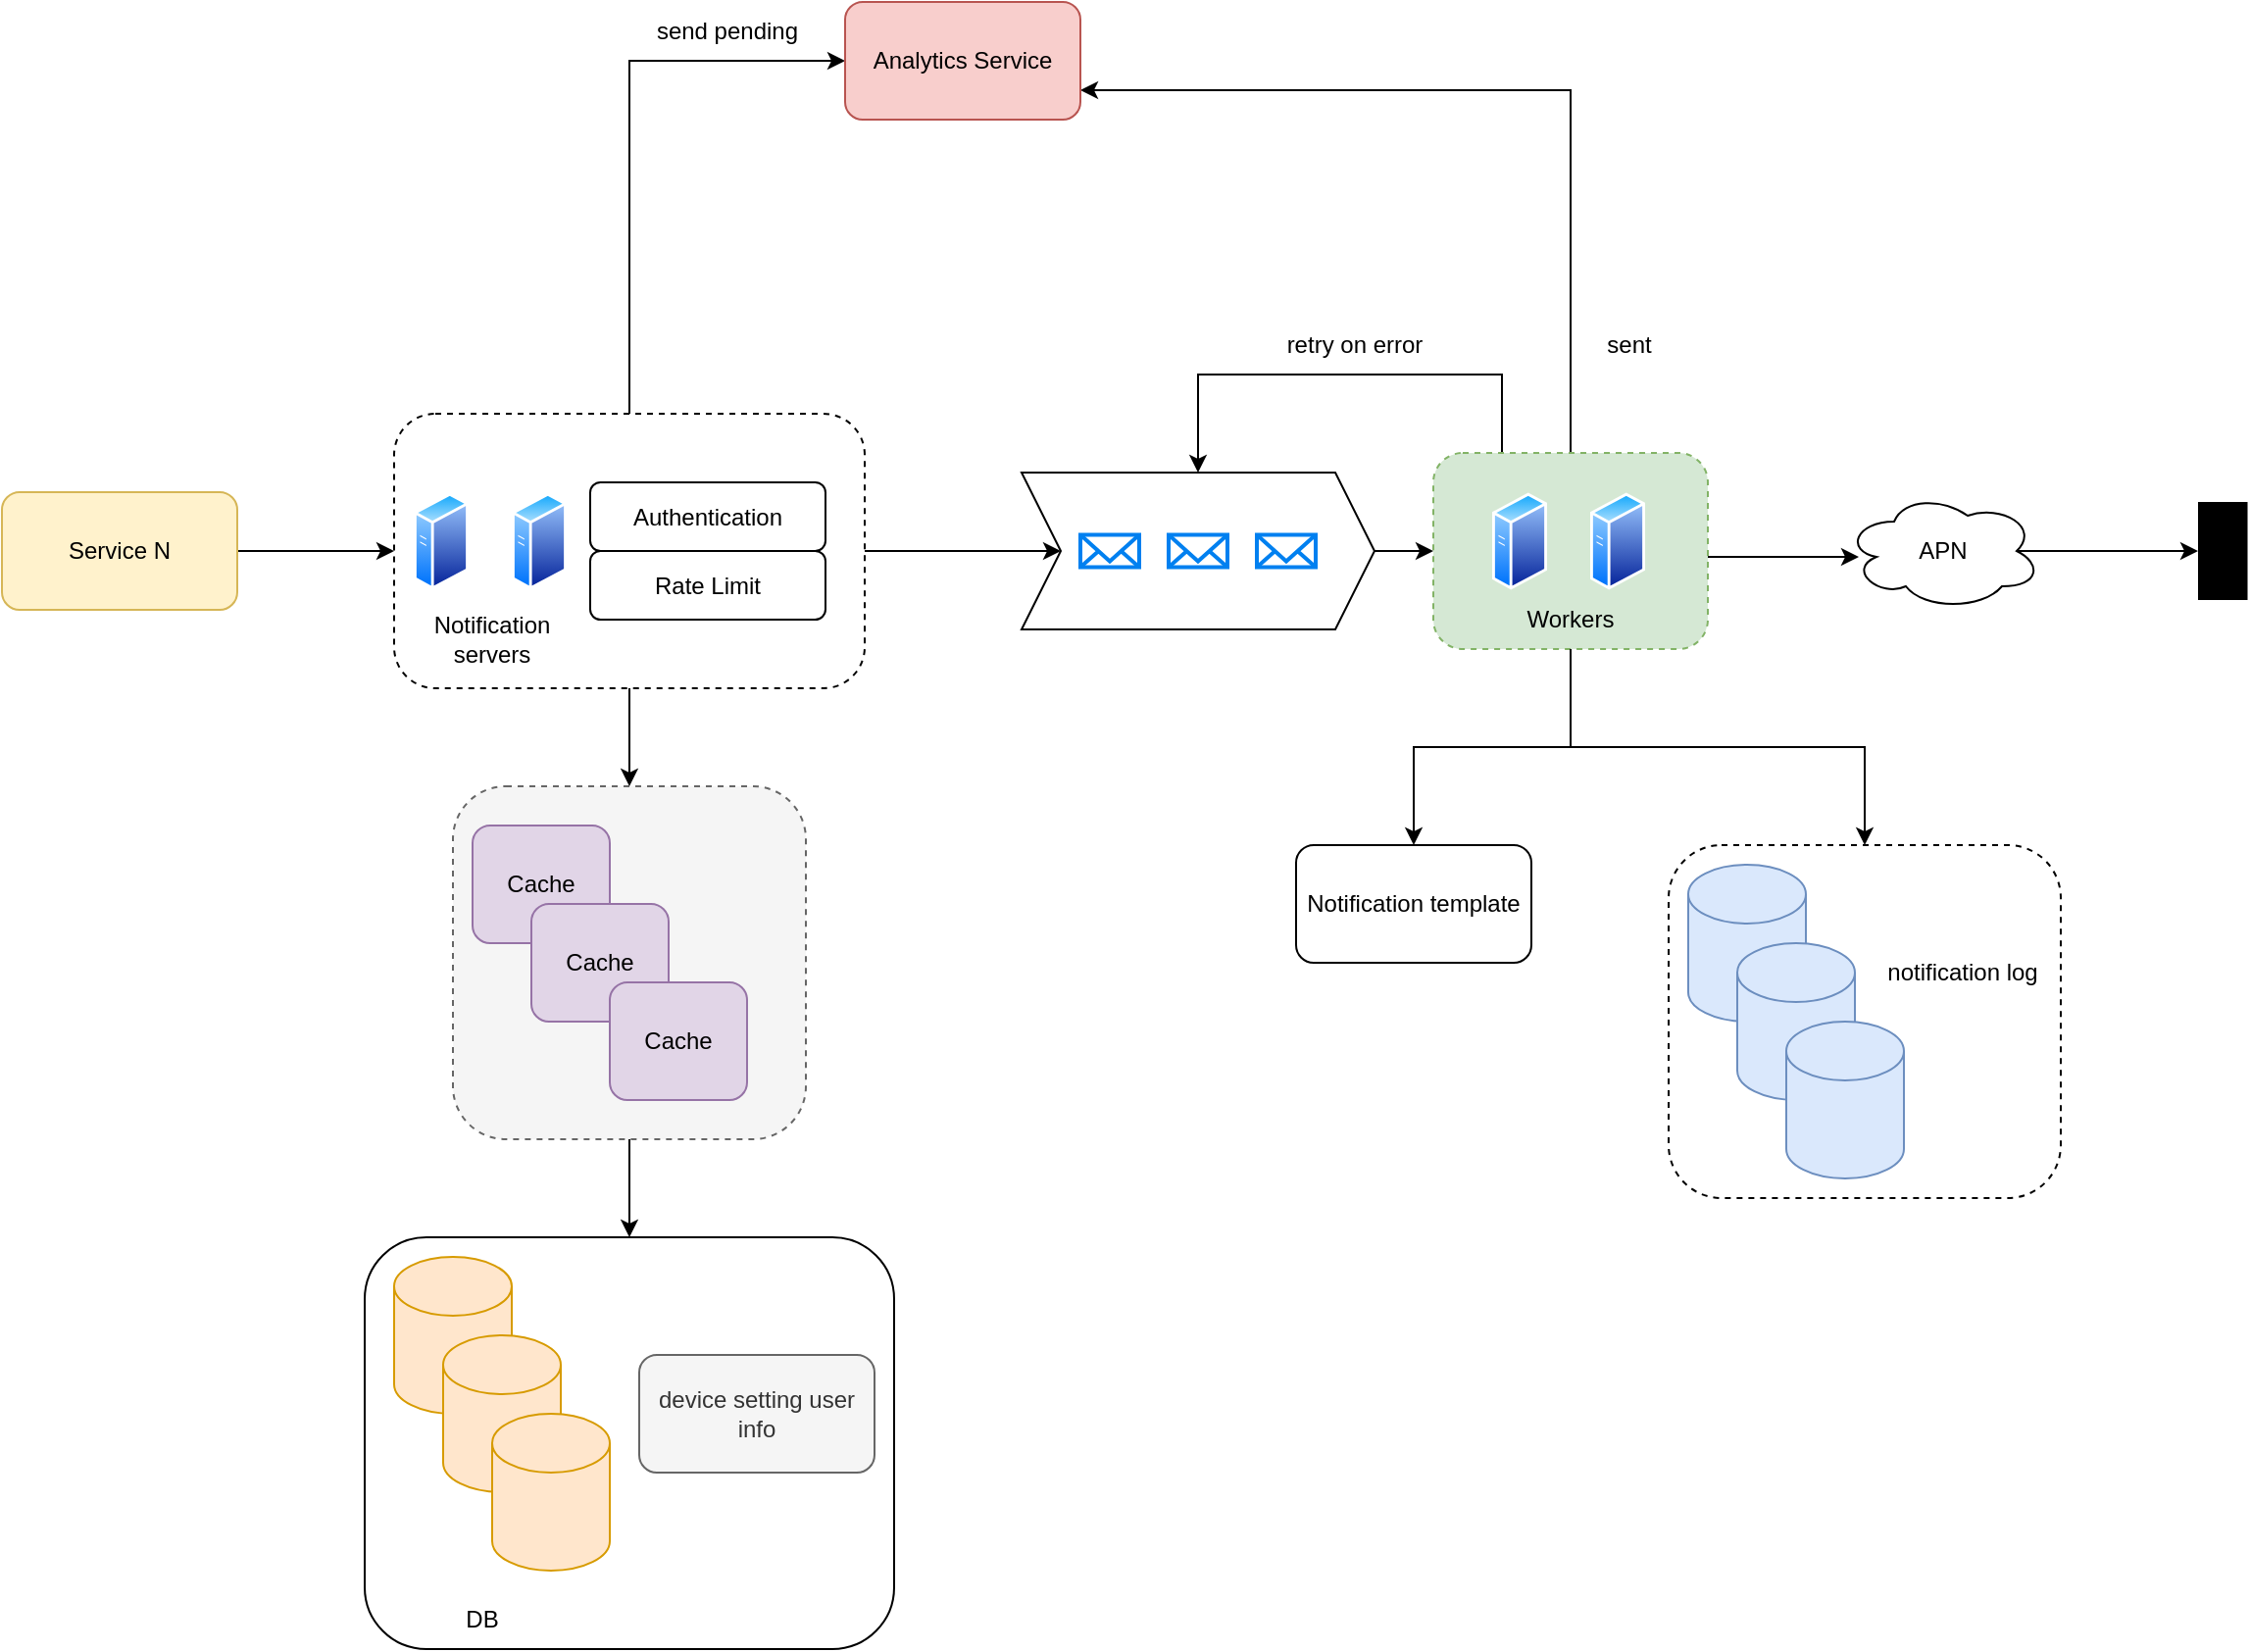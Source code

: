 <mxfile version="26.2.12">
  <diagram name="Page-1" id="IdAYvmuecp03Slqiloa2">
    <mxGraphModel dx="1428" dy="790" grid="1" gridSize="10" guides="1" tooltips="1" connect="1" arrows="1" fold="1" page="1" pageScale="1" pageWidth="850" pageHeight="1100" math="0" shadow="0">
      <root>
        <mxCell id="0" />
        <mxCell id="1" parent="0" />
        <mxCell id="g83UjBnKStmYaXOZ-JM6-46" style="edgeStyle=orthogonalEdgeStyle;rounded=0;orthogonalLoop=1;jettySize=auto;html=1;exitX=0.5;exitY=1;exitDx=0;exitDy=0;entryX=0.5;entryY=0;entryDx=0;entryDy=0;" edge="1" parent="1" source="g83UjBnKStmYaXOZ-JM6-38" target="g83UjBnKStmYaXOZ-JM6-40">
          <mxGeometry relative="1" as="geometry" />
        </mxCell>
        <mxCell id="g83UjBnKStmYaXOZ-JM6-38" value="" style="rounded=1;whiteSpace=wrap;html=1;dashed=1;fillColor=#f5f5f5;fontColor=#333333;strokeColor=#666666;" vertex="1" parent="1">
          <mxGeometry x="270" y="440" width="180" height="180" as="geometry" />
        </mxCell>
        <mxCell id="g83UjBnKStmYaXOZ-JM6-21" style="edgeStyle=orthogonalEdgeStyle;rounded=0;orthogonalLoop=1;jettySize=auto;html=1;exitX=0.25;exitY=0;exitDx=0;exitDy=0;entryX=0.5;entryY=0;entryDx=0;entryDy=0;" edge="1" parent="1" source="g83UjBnKStmYaXOZ-JM6-19" target="g83UjBnKStmYaXOZ-JM6-10">
          <mxGeometry relative="1" as="geometry">
            <Array as="points">
              <mxPoint x="805" y="230" />
              <mxPoint x="650" y="230" />
            </Array>
          </mxGeometry>
        </mxCell>
        <mxCell id="g83UjBnKStmYaXOZ-JM6-24" style="edgeStyle=orthogonalEdgeStyle;rounded=0;orthogonalLoop=1;jettySize=auto;html=1;exitX=0.5;exitY=0;exitDx=0;exitDy=0;entryX=1;entryY=0.75;entryDx=0;entryDy=0;" edge="1" parent="1" source="g83UjBnKStmYaXOZ-JM6-19" target="g83UjBnKStmYaXOZ-JM6-23">
          <mxGeometry relative="1" as="geometry" />
        </mxCell>
        <mxCell id="g83UjBnKStmYaXOZ-JM6-19" value="" style="rounded=1;whiteSpace=wrap;html=1;strokeColor=#82b366;dashed=1;fillColor=#d5e8d4;" vertex="1" parent="1">
          <mxGeometry x="770" y="270" width="140" height="100" as="geometry" />
        </mxCell>
        <mxCell id="g83UjBnKStmYaXOZ-JM6-15" style="edgeStyle=orthogonalEdgeStyle;rounded=0;orthogonalLoop=1;jettySize=auto;html=1;exitX=1;exitY=0.5;exitDx=0;exitDy=0;entryX=0;entryY=0.5;entryDx=0;entryDy=0;" edge="1" parent="1" source="g83UjBnKStmYaXOZ-JM6-7" target="g83UjBnKStmYaXOZ-JM6-10">
          <mxGeometry relative="1" as="geometry" />
        </mxCell>
        <mxCell id="g83UjBnKStmYaXOZ-JM6-26" style="edgeStyle=orthogonalEdgeStyle;rounded=0;orthogonalLoop=1;jettySize=auto;html=1;exitX=0.5;exitY=0;exitDx=0;exitDy=0;entryX=0;entryY=0.5;entryDx=0;entryDy=0;" edge="1" parent="1" source="g83UjBnKStmYaXOZ-JM6-7" target="g83UjBnKStmYaXOZ-JM6-23">
          <mxGeometry relative="1" as="geometry" />
        </mxCell>
        <mxCell id="g83UjBnKStmYaXOZ-JM6-7" value="" style="rounded=1;whiteSpace=wrap;html=1;dashed=1;" vertex="1" parent="1">
          <mxGeometry x="240" y="250" width="240" height="140" as="geometry" />
        </mxCell>
        <mxCell id="g83UjBnKStmYaXOZ-JM6-14" style="edgeStyle=orthogonalEdgeStyle;rounded=0;orthogonalLoop=1;jettySize=auto;html=1;exitX=1;exitY=0.5;exitDx=0;exitDy=0;entryX=0;entryY=0.5;entryDx=0;entryDy=0;" edge="1" parent="1" source="g83UjBnKStmYaXOZ-JM6-1" target="g83UjBnKStmYaXOZ-JM6-7">
          <mxGeometry relative="1" as="geometry" />
        </mxCell>
        <mxCell id="g83UjBnKStmYaXOZ-JM6-1" value="Service N" style="rounded=1;whiteSpace=wrap;html=1;fillColor=#fff2cc;strokeColor=#d6b656;" vertex="1" parent="1">
          <mxGeometry x="40" y="290" width="120" height="60" as="geometry" />
        </mxCell>
        <mxCell id="g83UjBnKStmYaXOZ-JM6-2" value="" style="image;aspect=fixed;perimeter=ellipsePerimeter;html=1;align=center;shadow=0;dashed=0;spacingTop=3;image=img/lib/active_directory/generic_server.svg;" vertex="1" parent="1">
          <mxGeometry x="250" y="290" width="28.0" height="50" as="geometry" />
        </mxCell>
        <mxCell id="g83UjBnKStmYaXOZ-JM6-3" value="" style="image;aspect=fixed;perimeter=ellipsePerimeter;html=1;align=center;shadow=0;dashed=0;spacingTop=3;image=img/lib/active_directory/generic_server.svg;" vertex="1" parent="1">
          <mxGeometry x="300" y="290" width="28.0" height="50" as="geometry" />
        </mxCell>
        <mxCell id="g83UjBnKStmYaXOZ-JM6-4" value="Notification servers" style="text;html=1;align=center;verticalAlign=middle;whiteSpace=wrap;rounded=0;" vertex="1" parent="1">
          <mxGeometry x="260" y="350" width="60" height="30" as="geometry" />
        </mxCell>
        <mxCell id="g83UjBnKStmYaXOZ-JM6-5" value="Authentication" style="rounded=1;whiteSpace=wrap;html=1;" vertex="1" parent="1">
          <mxGeometry x="340" y="285" width="120" height="35" as="geometry" />
        </mxCell>
        <mxCell id="g83UjBnKStmYaXOZ-JM6-6" value="Rate Limit" style="rounded=1;whiteSpace=wrap;html=1;" vertex="1" parent="1">
          <mxGeometry x="340" y="320" width="120" height="35" as="geometry" />
        </mxCell>
        <mxCell id="g83UjBnKStmYaXOZ-JM6-18" style="edgeStyle=orthogonalEdgeStyle;rounded=0;orthogonalLoop=1;jettySize=auto;html=1;exitX=1;exitY=0.5;exitDx=0;exitDy=0;" edge="1" parent="1" source="g83UjBnKStmYaXOZ-JM6-10">
          <mxGeometry relative="1" as="geometry">
            <mxPoint x="770" y="320" as="targetPoint" />
          </mxGeometry>
        </mxCell>
        <mxCell id="g83UjBnKStmYaXOZ-JM6-10" value="" style="shape=step;perimeter=stepPerimeter;whiteSpace=wrap;html=1;fixedSize=1;size=20;" vertex="1" parent="1">
          <mxGeometry x="560" y="280" width="180" height="80" as="geometry" />
        </mxCell>
        <mxCell id="g83UjBnKStmYaXOZ-JM6-11" value="" style="html=1;verticalLabelPosition=bottom;align=center;labelBackgroundColor=#ffffff;verticalAlign=top;strokeWidth=2;strokeColor=#0080F0;shadow=0;dashed=0;shape=mxgraph.ios7.icons.mail;" vertex="1" parent="1">
          <mxGeometry x="590" y="311.75" width="30" height="16.5" as="geometry" />
        </mxCell>
        <mxCell id="g83UjBnKStmYaXOZ-JM6-12" value="" style="html=1;verticalLabelPosition=bottom;align=center;labelBackgroundColor=#ffffff;verticalAlign=top;strokeWidth=2;strokeColor=#0080F0;shadow=0;dashed=0;shape=mxgraph.ios7.icons.mail;" vertex="1" parent="1">
          <mxGeometry x="635" y="311.75" width="30" height="16.5" as="geometry" />
        </mxCell>
        <mxCell id="g83UjBnKStmYaXOZ-JM6-13" value="" style="html=1;verticalLabelPosition=bottom;align=center;labelBackgroundColor=#ffffff;verticalAlign=top;strokeWidth=2;strokeColor=#0080F0;shadow=0;dashed=0;shape=mxgraph.ios7.icons.mail;" vertex="1" parent="1">
          <mxGeometry x="680" y="311.75" width="30" height="16.5" as="geometry" />
        </mxCell>
        <mxCell id="g83UjBnKStmYaXOZ-JM6-16" value="" style="image;aspect=fixed;perimeter=ellipsePerimeter;html=1;align=center;shadow=0;dashed=0;spacingTop=3;image=img/lib/active_directory/generic_server.svg;" vertex="1" parent="1">
          <mxGeometry x="800" y="290" width="28.0" height="50" as="geometry" />
        </mxCell>
        <mxCell id="g83UjBnKStmYaXOZ-JM6-17" value="" style="image;aspect=fixed;perimeter=ellipsePerimeter;html=1;align=center;shadow=0;dashed=0;spacingTop=3;image=img/lib/active_directory/generic_server.svg;" vertex="1" parent="1">
          <mxGeometry x="850" y="290" width="28.0" height="50" as="geometry" />
        </mxCell>
        <mxCell id="g83UjBnKStmYaXOZ-JM6-48" style="edgeStyle=orthogonalEdgeStyle;rounded=0;orthogonalLoop=1;jettySize=auto;html=1;entryX=0.5;entryY=0;entryDx=0;entryDy=0;" edge="1" parent="1" source="g83UjBnKStmYaXOZ-JM6-20" target="g83UjBnKStmYaXOZ-JM6-47">
          <mxGeometry relative="1" as="geometry" />
        </mxCell>
        <mxCell id="g83UjBnKStmYaXOZ-JM6-54" style="edgeStyle=orthogonalEdgeStyle;rounded=0;orthogonalLoop=1;jettySize=auto;html=1;exitX=0.5;exitY=1;exitDx=0;exitDy=0;entryX=0.5;entryY=0;entryDx=0;entryDy=0;" edge="1" parent="1" source="g83UjBnKStmYaXOZ-JM6-20" target="g83UjBnKStmYaXOZ-JM6-49">
          <mxGeometry relative="1" as="geometry" />
        </mxCell>
        <mxCell id="g83UjBnKStmYaXOZ-JM6-20" value="Workers" style="text;html=1;align=center;verticalAlign=middle;whiteSpace=wrap;rounded=0;" vertex="1" parent="1">
          <mxGeometry x="810" y="340" width="60" height="30" as="geometry" />
        </mxCell>
        <mxCell id="g83UjBnKStmYaXOZ-JM6-22" value="retry on error" style="text;html=1;align=center;verticalAlign=middle;whiteSpace=wrap;rounded=0;" vertex="1" parent="1">
          <mxGeometry x="690" y="200" width="80" height="30" as="geometry" />
        </mxCell>
        <mxCell id="g83UjBnKStmYaXOZ-JM6-23" value="Analytics Service" style="rounded=1;whiteSpace=wrap;html=1;fillColor=#f8cecc;strokeColor=#b85450;" vertex="1" parent="1">
          <mxGeometry x="470" y="40" width="120" height="60" as="geometry" />
        </mxCell>
        <mxCell id="g83UjBnKStmYaXOZ-JM6-25" value="sent" style="text;html=1;align=center;verticalAlign=middle;whiteSpace=wrap;rounded=0;" vertex="1" parent="1">
          <mxGeometry x="840" y="200" width="60" height="30" as="geometry" />
        </mxCell>
        <mxCell id="g83UjBnKStmYaXOZ-JM6-27" value="send pending" style="text;html=1;align=center;verticalAlign=middle;whiteSpace=wrap;rounded=0;" vertex="1" parent="1">
          <mxGeometry x="370" y="40" width="80" height="30" as="geometry" />
        </mxCell>
        <mxCell id="g83UjBnKStmYaXOZ-JM6-34" style="edgeStyle=orthogonalEdgeStyle;rounded=0;orthogonalLoop=1;jettySize=auto;html=1;exitX=0.875;exitY=0.5;exitDx=0;exitDy=0;exitPerimeter=0;" edge="1" parent="1" source="g83UjBnKStmYaXOZ-JM6-28" target="g83UjBnKStmYaXOZ-JM6-33">
          <mxGeometry relative="1" as="geometry" />
        </mxCell>
        <mxCell id="g83UjBnKStmYaXOZ-JM6-28" value="APN" style="ellipse;shape=cloud;whiteSpace=wrap;html=1;align=center;" vertex="1" parent="1">
          <mxGeometry x="980" y="290" width="100" height="60" as="geometry" />
        </mxCell>
        <mxCell id="g83UjBnKStmYaXOZ-JM6-29" style="edgeStyle=orthogonalEdgeStyle;rounded=0;orthogonalLoop=1;jettySize=auto;html=1;exitX=1;exitY=0.53;exitDx=0;exitDy=0;entryX=0.07;entryY=0.55;entryDx=0;entryDy=0;entryPerimeter=0;exitPerimeter=0;" edge="1" parent="1" source="g83UjBnKStmYaXOZ-JM6-19" target="g83UjBnKStmYaXOZ-JM6-28">
          <mxGeometry relative="1" as="geometry" />
        </mxCell>
        <mxCell id="g83UjBnKStmYaXOZ-JM6-33" value="" style="sketch=0;verticalLabelPosition=bottom;sketch=0;aspect=fixed;html=1;verticalAlign=top;strokeColor=none;fillColor=#000000;align=center;outlineConnect=0;pointerEvents=1;shape=mxgraph.citrix2.mobile;" vertex="1" parent="1">
          <mxGeometry x="1160" y="295" width="25.255" height="50" as="geometry" />
        </mxCell>
        <mxCell id="g83UjBnKStmYaXOZ-JM6-35" value="Cache" style="rounded=1;whiteSpace=wrap;html=1;fillColor=#e1d5e7;strokeColor=#9673a6;" vertex="1" parent="1">
          <mxGeometry x="280" y="460" width="70" height="60" as="geometry" />
        </mxCell>
        <mxCell id="g83UjBnKStmYaXOZ-JM6-36" value="Cache" style="rounded=1;whiteSpace=wrap;html=1;fillColor=#e1d5e7;strokeColor=#9673a6;" vertex="1" parent="1">
          <mxGeometry x="310" y="500" width="70" height="60" as="geometry" />
        </mxCell>
        <mxCell id="g83UjBnKStmYaXOZ-JM6-37" value="Cache" style="rounded=1;whiteSpace=wrap;html=1;fillColor=#e1d5e7;strokeColor=#9673a6;" vertex="1" parent="1">
          <mxGeometry x="350" y="540" width="70" height="60" as="geometry" />
        </mxCell>
        <mxCell id="g83UjBnKStmYaXOZ-JM6-39" style="edgeStyle=orthogonalEdgeStyle;rounded=0;orthogonalLoop=1;jettySize=auto;html=1;entryX=0.5;entryY=0;entryDx=0;entryDy=0;" edge="1" parent="1" source="g83UjBnKStmYaXOZ-JM6-7" target="g83UjBnKStmYaXOZ-JM6-38">
          <mxGeometry relative="1" as="geometry" />
        </mxCell>
        <mxCell id="g83UjBnKStmYaXOZ-JM6-40" value="" style="rounded=1;whiteSpace=wrap;html=1;" vertex="1" parent="1">
          <mxGeometry x="225" y="670" width="270" height="210" as="geometry" />
        </mxCell>
        <mxCell id="g83UjBnKStmYaXOZ-JM6-41" value="" style="shape=cylinder3;whiteSpace=wrap;html=1;boundedLbl=1;backgroundOutline=1;size=15;fillColor=#ffe6cc;strokeColor=#d79b00;" vertex="1" parent="1">
          <mxGeometry x="240" y="680" width="60" height="80" as="geometry" />
        </mxCell>
        <mxCell id="g83UjBnKStmYaXOZ-JM6-42" value="" style="shape=cylinder3;whiteSpace=wrap;html=1;boundedLbl=1;backgroundOutline=1;size=15;fillColor=#ffe6cc;strokeColor=#d79b00;" vertex="1" parent="1">
          <mxGeometry x="265" y="720" width="60" height="80" as="geometry" />
        </mxCell>
        <mxCell id="g83UjBnKStmYaXOZ-JM6-43" value="" style="shape=cylinder3;whiteSpace=wrap;html=1;boundedLbl=1;backgroundOutline=1;size=15;fillColor=#ffe6cc;strokeColor=#d79b00;" vertex="1" parent="1">
          <mxGeometry x="290" y="760" width="60" height="80" as="geometry" />
        </mxCell>
        <mxCell id="g83UjBnKStmYaXOZ-JM6-44" value="DB" style="text;html=1;align=center;verticalAlign=middle;whiteSpace=wrap;rounded=0;" vertex="1" parent="1">
          <mxGeometry x="255" y="850" width="60" height="30" as="geometry" />
        </mxCell>
        <mxCell id="g83UjBnKStmYaXOZ-JM6-45" value="device setting user info" style="rounded=1;whiteSpace=wrap;html=1;fillColor=#f5f5f5;fontColor=#333333;strokeColor=#666666;" vertex="1" parent="1">
          <mxGeometry x="365" y="730" width="120" height="60" as="geometry" />
        </mxCell>
        <mxCell id="g83UjBnKStmYaXOZ-JM6-47" value="Notification template" style="rounded=1;whiteSpace=wrap;html=1;" vertex="1" parent="1">
          <mxGeometry x="700" y="470" width="120" height="60" as="geometry" />
        </mxCell>
        <mxCell id="g83UjBnKStmYaXOZ-JM6-49" value="" style="rounded=1;whiteSpace=wrap;html=1;dashed=1;" vertex="1" parent="1">
          <mxGeometry x="890" y="470" width="200" height="180" as="geometry" />
        </mxCell>
        <mxCell id="g83UjBnKStmYaXOZ-JM6-50" value="" style="shape=cylinder3;whiteSpace=wrap;html=1;boundedLbl=1;backgroundOutline=1;size=15;fillColor=#dae8fc;strokeColor=#6c8ebf;" vertex="1" parent="1">
          <mxGeometry x="900" y="480" width="60" height="80" as="geometry" />
        </mxCell>
        <mxCell id="g83UjBnKStmYaXOZ-JM6-51" value="" style="shape=cylinder3;whiteSpace=wrap;html=1;boundedLbl=1;backgroundOutline=1;size=15;fillColor=#dae8fc;strokeColor=#6c8ebf;" vertex="1" parent="1">
          <mxGeometry x="925" y="520" width="60" height="80" as="geometry" />
        </mxCell>
        <mxCell id="g83UjBnKStmYaXOZ-JM6-52" value="" style="shape=cylinder3;whiteSpace=wrap;html=1;boundedLbl=1;backgroundOutline=1;size=15;fillColor=#dae8fc;strokeColor=#6c8ebf;" vertex="1" parent="1">
          <mxGeometry x="950" y="560" width="60" height="80" as="geometry" />
        </mxCell>
        <mxCell id="g83UjBnKStmYaXOZ-JM6-53" value="notification log" style="text;html=1;align=center;verticalAlign=middle;whiteSpace=wrap;rounded=0;" vertex="1" parent="1">
          <mxGeometry x="1000" y="520" width="80" height="30" as="geometry" />
        </mxCell>
      </root>
    </mxGraphModel>
  </diagram>
</mxfile>
